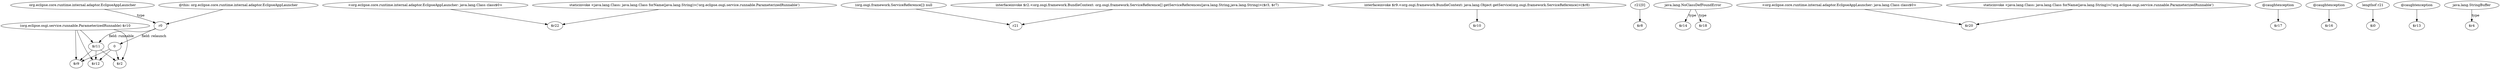 digraph g {
0[label="0"]
1[label="$r12"]
0->1[label=""]
2[label="(org.eclipse.osgi.service.runnable.ParameterizedRunnable) $r10"]
3[label="$r2"]
2->3[label=""]
4[label="$r9"]
2->4[label=""]
5[label="<org.eclipse.core.runtime.internal.adaptor.EclipseAppLauncher: java.lang.Class class$0>"]
6[label="$r22"]
5->6[label=""]
2->1[label=""]
7[label="(org.osgi.framework.ServiceReference[]) null"]
8[label="r21"]
7->8[label=""]
9[label="interfaceinvoke $r9.<org.osgi.framework.BundleContext: java.lang.Object getService(org.osgi.framework.ServiceReference)>($r8)"]
10[label="$r10"]
9->10[label=""]
11[label="r21[0]"]
12[label="$r8"]
11->12[label=""]
0->4[label=""]
13[label="org.eclipse.core.runtime.internal.adaptor.EclipseAppLauncher"]
14[label="r0"]
13->14[label="type"]
15[label="java.lang.NoClassDefFoundError"]
16[label="$r14"]
15->16[label="type"]
17[label="$r11"]
17->4[label=""]
18[label="interfaceinvoke $r2.<org.osgi.framework.BundleContext: org.osgi.framework.ServiceReference[] getServiceReferences(java.lang.String,java.lang.String)>($r3, $r7)"]
18->8[label=""]
19[label="@this: org.eclipse.core.runtime.internal.adaptor.EclipseAppLauncher"]
19->14[label=""]
17->1[label=""]
20[label="<org.eclipse.core.runtime.internal.adaptor.EclipseAppLauncher: java.lang.Class class$0>"]
21[label="$r20"]
20->21[label=""]
22[label="@caughtexception"]
23[label="$r17"]
22->23[label=""]
24[label="@caughtexception"]
25[label="$r16"]
24->25[label=""]
14->17[label="field: runnable"]
26[label="staticinvoke <java.lang.Class: java.lang.Class forName(java.lang.String)>('org.eclipse.osgi.service.runnable.ParameterizedRunnable')"]
26->21[label=""]
27[label="lengthof r21"]
28[label="$i0"]
27->28[label=""]
14->0[label="field: relaunch"]
2->17[label=""]
17->3[label=""]
29[label="$r18"]
15->29[label="type"]
30[label="staticinvoke <java.lang.Class: java.lang.Class forName(java.lang.String)>('org.eclipse.osgi.service.runnable.ParameterizedRunnable')"]
30->6[label=""]
31[label="@caughtexception"]
32[label="$r13"]
31->32[label=""]
0->3[label=""]
33[label="java.lang.StringBuffer"]
34[label="$r4"]
33->34[label="type"]
}